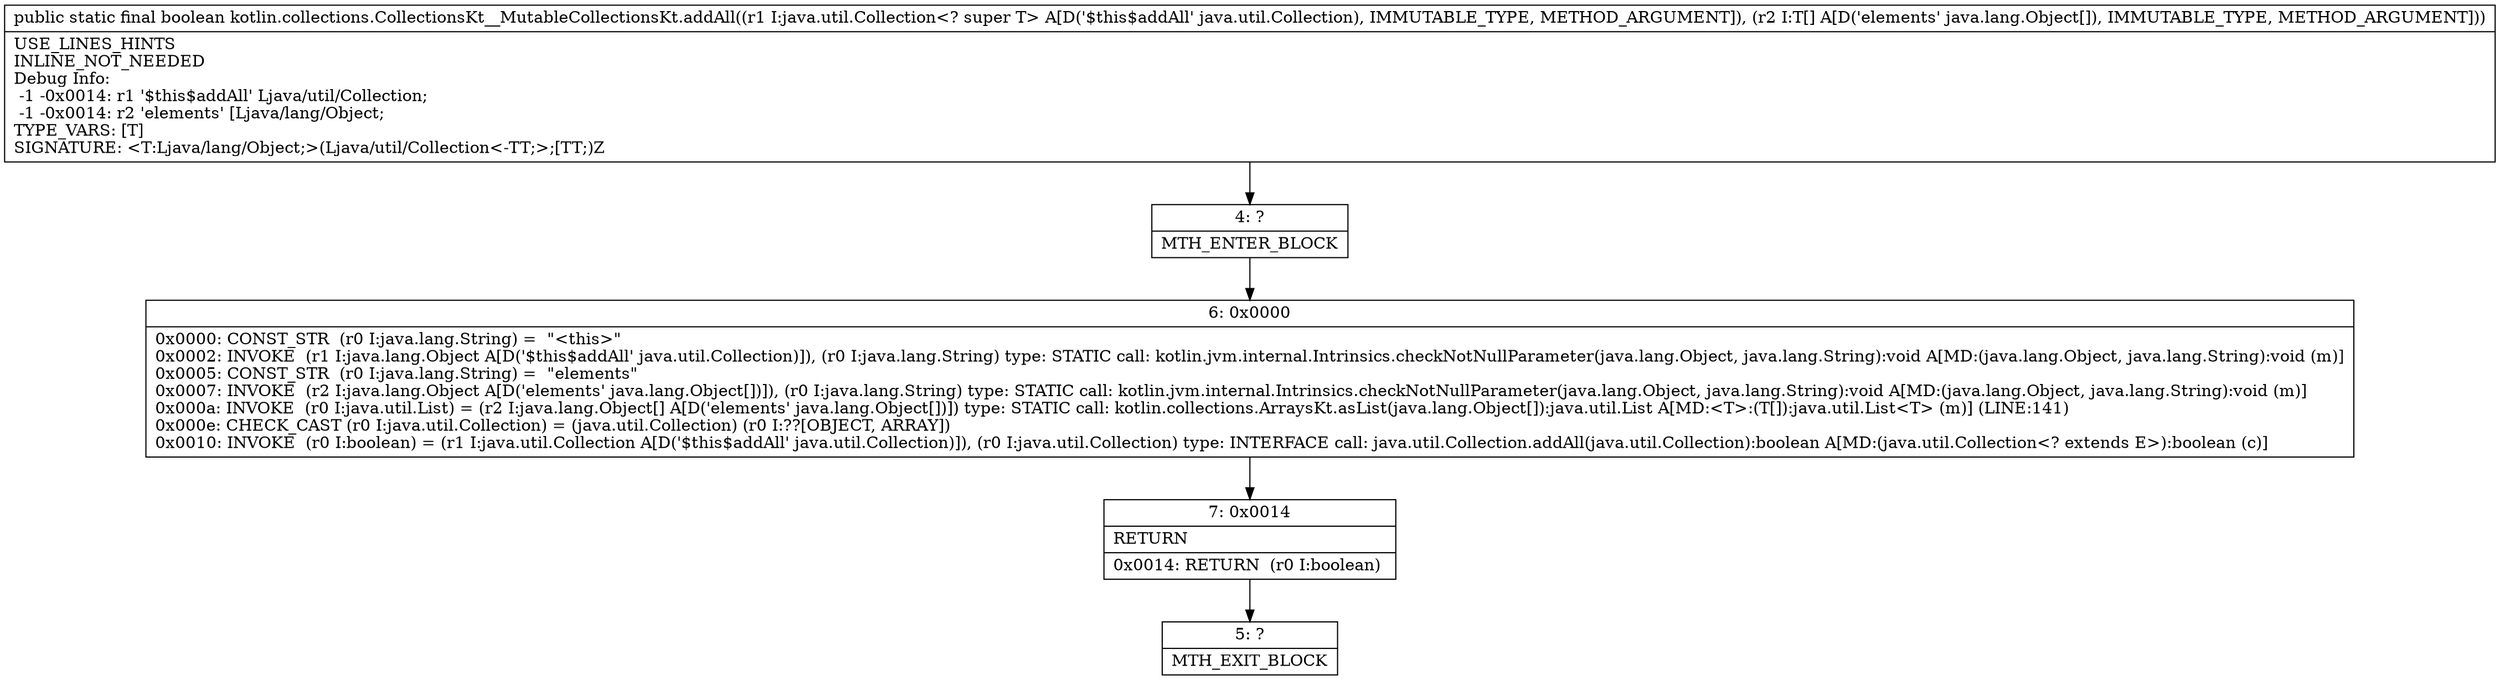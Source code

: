 digraph "CFG forkotlin.collections.CollectionsKt__MutableCollectionsKt.addAll(Ljava\/util\/Collection;[Ljava\/lang\/Object;)Z" {
Node_4 [shape=record,label="{4\:\ ?|MTH_ENTER_BLOCK\l}"];
Node_6 [shape=record,label="{6\:\ 0x0000|0x0000: CONST_STR  (r0 I:java.lang.String) =  \"\<this\>\" \l0x0002: INVOKE  (r1 I:java.lang.Object A[D('$this$addAll' java.util.Collection)]), (r0 I:java.lang.String) type: STATIC call: kotlin.jvm.internal.Intrinsics.checkNotNullParameter(java.lang.Object, java.lang.String):void A[MD:(java.lang.Object, java.lang.String):void (m)]\l0x0005: CONST_STR  (r0 I:java.lang.String) =  \"elements\" \l0x0007: INVOKE  (r2 I:java.lang.Object A[D('elements' java.lang.Object[])]), (r0 I:java.lang.String) type: STATIC call: kotlin.jvm.internal.Intrinsics.checkNotNullParameter(java.lang.Object, java.lang.String):void A[MD:(java.lang.Object, java.lang.String):void (m)]\l0x000a: INVOKE  (r0 I:java.util.List) = (r2 I:java.lang.Object[] A[D('elements' java.lang.Object[])]) type: STATIC call: kotlin.collections.ArraysKt.asList(java.lang.Object[]):java.util.List A[MD:\<T\>:(T[]):java.util.List\<T\> (m)] (LINE:141)\l0x000e: CHECK_CAST (r0 I:java.util.Collection) = (java.util.Collection) (r0 I:??[OBJECT, ARRAY]) \l0x0010: INVOKE  (r0 I:boolean) = (r1 I:java.util.Collection A[D('$this$addAll' java.util.Collection)]), (r0 I:java.util.Collection) type: INTERFACE call: java.util.Collection.addAll(java.util.Collection):boolean A[MD:(java.util.Collection\<? extends E\>):boolean (c)]\l}"];
Node_7 [shape=record,label="{7\:\ 0x0014|RETURN\l|0x0014: RETURN  (r0 I:boolean) \l}"];
Node_5 [shape=record,label="{5\:\ ?|MTH_EXIT_BLOCK\l}"];
MethodNode[shape=record,label="{public static final boolean kotlin.collections.CollectionsKt__MutableCollectionsKt.addAll((r1 I:java.util.Collection\<? super T\> A[D('$this$addAll' java.util.Collection), IMMUTABLE_TYPE, METHOD_ARGUMENT]), (r2 I:T[] A[D('elements' java.lang.Object[]), IMMUTABLE_TYPE, METHOD_ARGUMENT]))  | USE_LINES_HINTS\lINLINE_NOT_NEEDED\lDebug Info:\l  \-1 \-0x0014: r1 '$this$addAll' Ljava\/util\/Collection;\l  \-1 \-0x0014: r2 'elements' [Ljava\/lang\/Object;\lTYPE_VARS: [T]\lSIGNATURE: \<T:Ljava\/lang\/Object;\>(Ljava\/util\/Collection\<\-TT;\>;[TT;)Z\l}"];
MethodNode -> Node_4;Node_4 -> Node_6;
Node_6 -> Node_7;
Node_7 -> Node_5;
}

